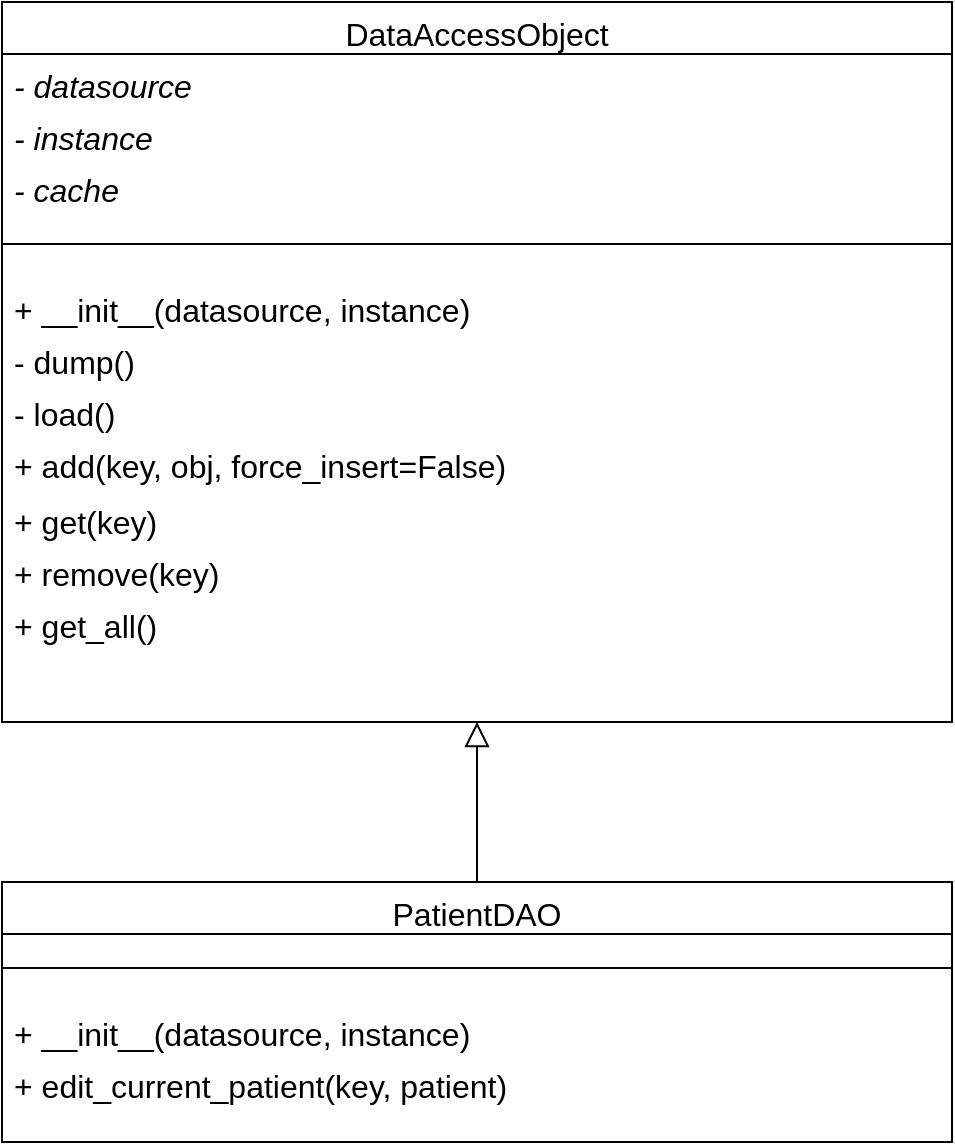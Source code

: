 <mxfile version="14.9.7" type="github">
  <diagram id="C5RBs43oDa-KdzZeNtuy" name="Page-1">
    <mxGraphModel dx="1506" dy="821" grid="1" gridSize="10" guides="1" tooltips="1" connect="1" arrows="1" fold="1" page="1" pageScale="1" pageWidth="827" pageHeight="1169" math="0" shadow="0">
      <root>
        <mxCell id="WIyWlLk6GJQsqaUBKTNV-0" />
        <mxCell id="WIyWlLk6GJQsqaUBKTNV-1" parent="WIyWlLk6GJQsqaUBKTNV-0" />
        <mxCell id="V5P6s9HE1HVIExDW1Fqc-0" value="DataAccessObject" style="swimlane;fontStyle=0;align=center;verticalAlign=top;childLayout=stackLayout;horizontal=1;startSize=26;horizontalStack=0;resizeParent=1;resizeLast=0;collapsible=1;marginBottom=0;rounded=0;shadow=0;strokeWidth=1;fontSize=16;" vertex="1" parent="WIyWlLk6GJQsqaUBKTNV-1">
          <mxGeometry x="160" y="120" width="475" height="360" as="geometry">
            <mxRectangle x="130" y="380" width="160" height="26" as="alternateBounds" />
          </mxGeometry>
        </mxCell>
        <mxCell id="V5P6s9HE1HVIExDW1Fqc-1" value="- datasource" style="text;align=left;verticalAlign=top;spacingLeft=4;spacingRight=4;overflow=hidden;rotatable=0;points=[[0,0.5],[1,0.5]];portConstraint=eastwest;fontSize=16;fontStyle=2" vertex="1" parent="V5P6s9HE1HVIExDW1Fqc-0">
          <mxGeometry y="26" width="475" height="26" as="geometry" />
        </mxCell>
        <mxCell id="V5P6s9HE1HVIExDW1Fqc-17" value="- instance" style="text;align=left;verticalAlign=top;spacingLeft=4;spacingRight=4;overflow=hidden;rotatable=0;points=[[0,0.5],[1,0.5]];portConstraint=eastwest;fontSize=16;fontStyle=2" vertex="1" parent="V5P6s9HE1HVIExDW1Fqc-0">
          <mxGeometry y="52" width="475" height="26" as="geometry" />
        </mxCell>
        <mxCell id="V5P6s9HE1HVIExDW1Fqc-16" value="- cache" style="text;align=left;verticalAlign=top;spacingLeft=4;spacingRight=4;overflow=hidden;rotatable=0;points=[[0,0.5],[1,0.5]];portConstraint=eastwest;fontSize=16;fontStyle=2" vertex="1" parent="V5P6s9HE1HVIExDW1Fqc-0">
          <mxGeometry y="78" width="475" height="26" as="geometry" />
        </mxCell>
        <mxCell id="V5P6s9HE1HVIExDW1Fqc-2" value="" style="line;html=1;strokeWidth=1;align=left;verticalAlign=middle;spacingTop=-1;spacingLeft=3;spacingRight=3;rotatable=0;labelPosition=right;points=[];portConstraint=eastwest;fontSize=16;" vertex="1" parent="V5P6s9HE1HVIExDW1Fqc-0">
          <mxGeometry y="104" width="475" height="34" as="geometry" />
        </mxCell>
        <mxCell id="V5P6s9HE1HVIExDW1Fqc-3" value="+ __init__(datasource, instance)" style="text;align=left;verticalAlign=top;spacingLeft=4;spacingRight=4;overflow=hidden;rotatable=0;points=[[0,0.5],[1,0.5]];portConstraint=eastwest;fontSize=16;" vertex="1" parent="V5P6s9HE1HVIExDW1Fqc-0">
          <mxGeometry y="138" width="475" height="26" as="geometry" />
        </mxCell>
        <mxCell id="V5P6s9HE1HVIExDW1Fqc-4" value="- dump()" style="text;align=left;verticalAlign=top;spacingLeft=4;spacingRight=4;overflow=hidden;rotatable=0;points=[[0,0.5],[1,0.5]];portConstraint=eastwest;fontSize=16;" vertex="1" parent="V5P6s9HE1HVIExDW1Fqc-0">
          <mxGeometry y="164" width="475" height="26" as="geometry" />
        </mxCell>
        <mxCell id="V5P6s9HE1HVIExDW1Fqc-5" value="- load()" style="text;align=left;verticalAlign=top;spacingLeft=4;spacingRight=4;overflow=hidden;rotatable=0;points=[[0,0.5],[1,0.5]];portConstraint=eastwest;fontSize=16;" vertex="1" parent="V5P6s9HE1HVIExDW1Fqc-0">
          <mxGeometry y="190" width="475" height="26" as="geometry" />
        </mxCell>
        <mxCell id="V5P6s9HE1HVIExDW1Fqc-6" value="+ add(key, obj, force_insert=False)" style="text;align=left;verticalAlign=top;spacingLeft=4;spacingRight=4;overflow=hidden;rotatable=0;points=[[0,0.5],[1,0.5]];portConstraint=eastwest;fontSize=16;" vertex="1" parent="V5P6s9HE1HVIExDW1Fqc-0">
          <mxGeometry y="216" width="475" height="28" as="geometry" />
        </mxCell>
        <mxCell id="V5P6s9HE1HVIExDW1Fqc-7" value="+ get(key)" style="text;align=left;verticalAlign=top;spacingLeft=4;spacingRight=4;overflow=hidden;rotatable=0;points=[[0,0.5],[1,0.5]];portConstraint=eastwest;fontSize=16;" vertex="1" parent="V5P6s9HE1HVIExDW1Fqc-0">
          <mxGeometry y="244" width="475" height="26" as="geometry" />
        </mxCell>
        <mxCell id="V5P6s9HE1HVIExDW1Fqc-8" value="+ remove(key)" style="text;align=left;verticalAlign=top;spacingLeft=4;spacingRight=4;overflow=hidden;rotatable=0;points=[[0,0.5],[1,0.5]];portConstraint=eastwest;fontSize=16;" vertex="1" parent="V5P6s9HE1HVIExDW1Fqc-0">
          <mxGeometry y="270" width="475" height="26" as="geometry" />
        </mxCell>
        <mxCell id="V5P6s9HE1HVIExDW1Fqc-9" value="+ get_all()" style="text;align=left;verticalAlign=top;spacingLeft=4;spacingRight=4;overflow=hidden;rotatable=0;points=[[0,0.5],[1,0.5]];portConstraint=eastwest;fontSize=16;" vertex="1" parent="V5P6s9HE1HVIExDW1Fqc-0">
          <mxGeometry y="296" width="475" height="28" as="geometry" />
        </mxCell>
        <mxCell id="V5P6s9HE1HVIExDW1Fqc-30" style="edgeStyle=orthogonalEdgeStyle;rounded=0;orthogonalLoop=1;jettySize=auto;html=1;exitX=0.5;exitY=0;exitDx=0;exitDy=0;shadow=0;fontSize=16;strokeWidth=1;endFill=0;endArrow=block;endSize=10;" edge="1" parent="WIyWlLk6GJQsqaUBKTNV-1" source="V5P6s9HE1HVIExDW1Fqc-18" target="V5P6s9HE1HVIExDW1Fqc-0">
          <mxGeometry relative="1" as="geometry" />
        </mxCell>
        <mxCell id="V5P6s9HE1HVIExDW1Fqc-18" value="PatientDAO" style="swimlane;fontStyle=0;align=center;verticalAlign=top;childLayout=stackLayout;horizontal=1;startSize=26;horizontalStack=0;resizeParent=1;resizeLast=0;collapsible=1;marginBottom=0;rounded=0;shadow=0;strokeWidth=1;fontSize=16;" vertex="1" parent="WIyWlLk6GJQsqaUBKTNV-1">
          <mxGeometry x="160" y="560" width="475" height="130" as="geometry">
            <mxRectangle x="130" y="380" width="160" height="26" as="alternateBounds" />
          </mxGeometry>
        </mxCell>
        <mxCell id="V5P6s9HE1HVIExDW1Fqc-22" value="" style="line;html=1;strokeWidth=1;align=left;verticalAlign=middle;spacingTop=-1;spacingLeft=3;spacingRight=3;rotatable=0;labelPosition=right;points=[];portConstraint=eastwest;fontSize=16;" vertex="1" parent="V5P6s9HE1HVIExDW1Fqc-18">
          <mxGeometry y="26" width="475" height="34" as="geometry" />
        </mxCell>
        <mxCell id="V5P6s9HE1HVIExDW1Fqc-23" value="+ __init__(datasource, instance)" style="text;align=left;verticalAlign=top;spacingLeft=4;spacingRight=4;overflow=hidden;rotatable=0;points=[[0,0.5],[1,0.5]];portConstraint=eastwest;fontSize=16;" vertex="1" parent="V5P6s9HE1HVIExDW1Fqc-18">
          <mxGeometry y="60" width="475" height="26" as="geometry" />
        </mxCell>
        <mxCell id="V5P6s9HE1HVIExDW1Fqc-29" value="+ edit_current_patient(key, patient)" style="text;align=left;verticalAlign=top;spacingLeft=4;spacingRight=4;overflow=hidden;rotatable=0;points=[[0,0.5],[1,0.5]];portConstraint=eastwest;fontSize=16;" vertex="1" parent="V5P6s9HE1HVIExDW1Fqc-18">
          <mxGeometry y="86" width="475" height="28" as="geometry" />
        </mxCell>
      </root>
    </mxGraphModel>
  </diagram>
</mxfile>
